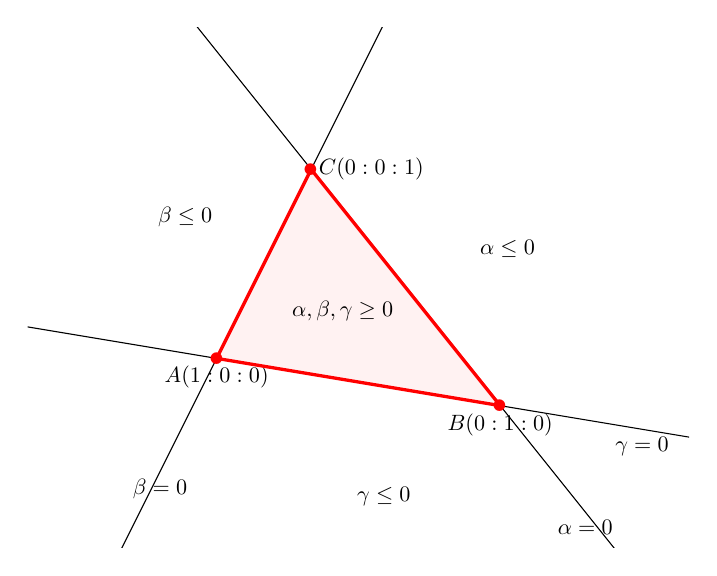 \begin{tikzpicture}[scale=1.2]

\clip (-2,-2) rectangle (5,3.5);

\coordinate (A) at (0,0);
\coordinate (B) at (3,-0.5);
\coordinate (C) at (1,2);


\node at (A) [below,scale=0.8] {$A(1:0:0)$};
\node at (B) [below,scale=0.8] {$B(0:1:0)$};
\node at (C) [right,scale=0.8] {$C(0:0:1)$};

\draw[shorten >=-30mm, shorten <=-30mm] (A) -- (B) node[below,pos=1.5,scale=0.8]{$\gamma=0$};
\draw[shorten >=-30mm, shorten <=-30mm] (A) -- (C) node[below,pos=-0.6,scale=0.8]{$\beta=0$};
\draw[shorten >=-30mm, shorten <=-30mm] (B) -- (C) node[below,pos=-0.45,scale=0.8]{$\alpha=0$};

\draw[red, fill=red!5, very thick] (A) -- (B) -- (C) -- cycle;

\node[scale=4,red] at (A) {.};
\node[scale=4,red] at (B) {.};
\node[scale=4,red] at (C) {.};


\node[scale=0.8] at (barycentric cs:A=1,B=1,C=1) {$\alpha,\beta,\gamma \ge 0$};
\node[scale=0.8] at (barycentric cs:A=-0.7,B=1,C=1) {$\alpha \le 0$};
\node[scale=0.8] at (barycentric cs:A=1,B=-0.5,C=1) {$\beta \le 0$};
\node[scale=0.8] at (barycentric cs:A=1,B=1,C=-0.7) {$\gamma \le 0$};

\end{tikzpicture}